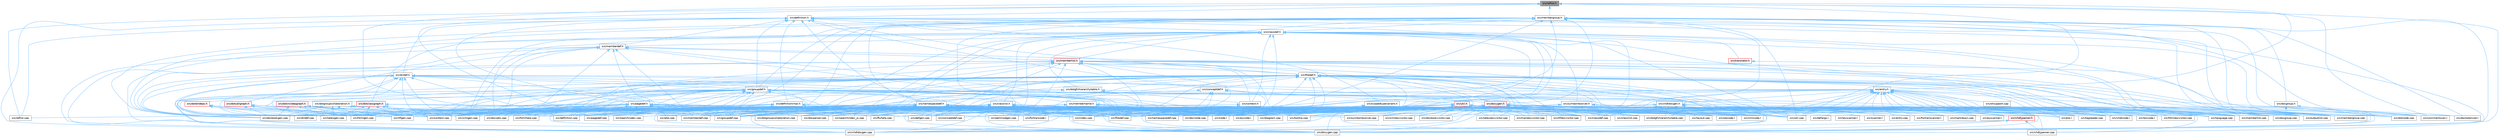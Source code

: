 digraph "src/reflist.h"
{
 // INTERACTIVE_SVG=YES
 // LATEX_PDF_SIZE
  bgcolor="transparent";
  edge [fontname=Helvetica,fontsize=10,labelfontname=Helvetica,labelfontsize=10];
  node [fontname=Helvetica,fontsize=10,shape=box,height=0.2,width=0.4];
  Node1 [label="src/reflist.h",height=0.2,width=0.4,color="gray40", fillcolor="grey60", style="filled", fontcolor="black",tooltip=" "];
  Node1 -> Node2 [dir="back",color="steelblue1",style="solid"];
  Node2 [label="src/commentscan.l",height=0.2,width=0.4,color="grey40", fillcolor="white", style="filled",URL="$d7/d5f/commentscan_8l.html",tooltip=" "];
  Node1 -> Node3 [dir="back",color="steelblue1",style="solid"];
  Node3 [label="src/definition.cpp",height=0.2,width=0.4,color="grey40", fillcolor="white", style="filled",URL="$d3/dea/definition_8cpp.html",tooltip=" "];
  Node1 -> Node4 [dir="back",color="steelblue1",style="solid"];
  Node4 [label="src/definition.h",height=0.2,width=0.4,color="grey40", fillcolor="white", style="filled",URL="$df/da1/definition_8h.html",tooltip=" "];
  Node4 -> Node5 [dir="back",color="steelblue1",style="solid"];
  Node5 [label="src/classdef.h",height=0.2,width=0.4,color="grey40", fillcolor="white", style="filled",URL="$d1/da6/classdef_8h.html",tooltip=" "];
  Node5 -> Node6 [dir="back",color="steelblue1",style="solid"];
  Node6 [label="src/classdef.cpp",height=0.2,width=0.4,color="grey40", fillcolor="white", style="filled",URL="$de/d89/classdef_8cpp.html",tooltip=" "];
  Node5 -> Node7 [dir="back",color="steelblue1",style="solid"];
  Node7 [label="src/classlist.h",height=0.2,width=0.4,color="grey40", fillcolor="white", style="filled",URL="$d2/df8/classlist_8h.html",tooltip=" "];
  Node7 -> Node6 [dir="back",color="steelblue1",style="solid"];
  Node7 -> Node8 [dir="back",color="steelblue1",style="solid"];
  Node8 [label="src/classlist.cpp",height=0.2,width=0.4,color="grey40", fillcolor="white", style="filled",URL="$d6/d10/classlist_8cpp.html",tooltip=" "];
  Node7 -> Node9 [dir="back",color="steelblue1",style="solid"];
  Node9 [label="src/code.l",height=0.2,width=0.4,color="grey40", fillcolor="white", style="filled",URL="$da/d1f/code_8l.html",tooltip=" "];
  Node7 -> Node10 [dir="back",color="steelblue1",style="solid"];
  Node10 [label="src/context.cpp",height=0.2,width=0.4,color="grey40", fillcolor="white", style="filled",URL="$db/d12/context_8cpp.html",tooltip=" "];
  Node7 -> Node11 [dir="back",color="steelblue1",style="solid"];
  Node11 [label="src/defgen.cpp",height=0.2,width=0.4,color="grey40", fillcolor="white", style="filled",URL="$d3/d17/defgen_8cpp.html",tooltip=" "];
  Node7 -> Node12 [dir="back",color="steelblue1",style="solid"];
  Node12 [label="src/diagram.cpp",height=0.2,width=0.4,color="grey40", fillcolor="white", style="filled",URL="$da/d0d/diagram_8cpp.html",tooltip=" "];
  Node7 -> Node13 [dir="back",color="steelblue1",style="solid"];
  Node13 [label="src/docbookgen.cpp",height=0.2,width=0.4,color="grey40", fillcolor="white", style="filled",URL="$d8/d29/docbookgen_8cpp.html",tooltip=" "];
  Node7 -> Node14 [dir="back",color="steelblue1",style="solid"];
  Node14 [label="src/docparser.cpp",height=0.2,width=0.4,color="grey40", fillcolor="white", style="filled",URL="$da/d17/docparser_8cpp.html",tooltip=" "];
  Node7 -> Node15 [dir="back",color="steelblue1",style="solid"];
  Node15 [label="src/dotgfxhierarchytable.cpp",height=0.2,width=0.4,color="grey40", fillcolor="white", style="filled",URL="$d4/d09/dotgfxhierarchytable_8cpp.html",tooltip=" "];
  Node7 -> Node16 [dir="back",color="steelblue1",style="solid"];
  Node16 [label="src/dotgroupcollaboration.cpp",height=0.2,width=0.4,color="grey40", fillcolor="white", style="filled",URL="$d1/d86/dotgroupcollaboration_8cpp.html",tooltip=" "];
  Node7 -> Node17 [dir="back",color="steelblue1",style="solid"];
  Node17 [label="src/doxygen.cpp",height=0.2,width=0.4,color="grey40", fillcolor="white", style="filled",URL="$dc/d98/doxygen_8cpp.html",tooltip=" "];
  Node7 -> Node18 [dir="back",color="steelblue1",style="solid"];
  Node18 [label="src/filedef.cpp",height=0.2,width=0.4,color="grey40", fillcolor="white", style="filled",URL="$d6/ddc/filedef_8cpp.html",tooltip=" "];
  Node7 -> Node19 [dir="back",color="steelblue1",style="solid"];
  Node19 [label="src/fortrancode.l",height=0.2,width=0.4,color="grey40", fillcolor="white", style="filled",URL="$d9/d5b/fortrancode_8l.html",tooltip=" "];
  Node7 -> Node20 [dir="back",color="steelblue1",style="solid"];
  Node20 [label="src/groupdef.cpp",height=0.2,width=0.4,color="grey40", fillcolor="white", style="filled",URL="$d6/d42/groupdef_8cpp.html",tooltip=" "];
  Node7 -> Node21 [dir="back",color="steelblue1",style="solid"];
  Node21 [label="src/index.cpp",height=0.2,width=0.4,color="grey40", fillcolor="white", style="filled",URL="$db/d14/index_8cpp.html",tooltip="This file contains functions for the various index pages."];
  Node7 -> Node22 [dir="back",color="steelblue1",style="solid"];
  Node22 [label="src/latexgen.cpp",height=0.2,width=0.4,color="grey40", fillcolor="white", style="filled",URL="$d4/d42/latexgen_8cpp.html",tooltip=" "];
  Node7 -> Node23 [dir="back",color="steelblue1",style="solid"];
  Node23 [label="src/namespacedef.cpp",height=0.2,width=0.4,color="grey40", fillcolor="white", style="filled",URL="$d7/d1c/namespacedef_8cpp.html",tooltip=" "];
  Node7 -> Node24 [dir="back",color="steelblue1",style="solid"];
  Node24 [label="src/perlmodgen.cpp",height=0.2,width=0.4,color="grey40", fillcolor="white", style="filled",URL="$de/dd0/perlmodgen_8cpp.html",tooltip=" "];
  Node7 -> Node25 [dir="back",color="steelblue1",style="solid"];
  Node25 [label="src/pycode.l",height=0.2,width=0.4,color="grey40", fillcolor="white", style="filled",URL="$d3/ded/pycode_8l.html",tooltip=" "];
  Node7 -> Node26 [dir="back",color="steelblue1",style="solid"];
  Node26 [label="src/rtfgen.cpp",height=0.2,width=0.4,color="grey40", fillcolor="white", style="filled",URL="$d0/d9c/rtfgen_8cpp.html",tooltip=" "];
  Node7 -> Node27 [dir="back",color="steelblue1",style="solid"];
  Node27 [label="src/searchindex_js.cpp",height=0.2,width=0.4,color="grey40", fillcolor="white", style="filled",URL="$d9/d2f/searchindex__js_8cpp.html",tooltip=" "];
  Node7 -> Node28 [dir="back",color="steelblue1",style="solid"];
  Node28 [label="src/util.cpp",height=0.2,width=0.4,color="grey40", fillcolor="white", style="filled",URL="$df/d2d/util_8cpp.html",tooltip=" "];
  Node7 -> Node29 [dir="back",color="steelblue1",style="solid"];
  Node29 [label="src/vhdldocgen.cpp",height=0.2,width=0.4,color="grey40", fillcolor="white", style="filled",URL="$de/dea/vhdldocgen_8cpp.html",tooltip=" "];
  Node7 -> Node30 [dir="back",color="steelblue1",style="solid"];
  Node30 [label="src/xmlgen.cpp",height=0.2,width=0.4,color="grey40", fillcolor="white", style="filled",URL="$d0/dc3/xmlgen_8cpp.html",tooltip=" "];
  Node5 -> Node31 [dir="back",color="steelblue1",style="solid"];
  Node31 [label="src/context.h",height=0.2,width=0.4,color="grey40", fillcolor="white", style="filled",URL="$dc/d1e/context_8h.html",tooltip=" "];
  Node31 -> Node10 [dir="back",color="steelblue1",style="solid"];
  Node31 -> Node17 [dir="back",color="steelblue1",style="solid"];
  Node5 -> Node12 [dir="back",color="steelblue1",style="solid"];
  Node5 -> Node13 [dir="back",color="steelblue1",style="solid"];
  Node5 -> Node32 [dir="back",color="steelblue1",style="solid"];
  Node32 [label="src/docsets.cpp",height=0.2,width=0.4,color="grey40", fillcolor="white", style="filled",URL="$d7/d8f/docsets_8cpp.html",tooltip=" "];
  Node5 -> Node33 [dir="back",color="steelblue1",style="solid"];
  Node33 [label="src/dotclassgraph.h",height=0.2,width=0.4,color="red", fillcolor="#FFF0F0", style="filled",URL="$d5/d04/dotclassgraph_8h.html",tooltip=" "];
  Node33 -> Node6 [dir="back",color="steelblue1",style="solid"];
  Node33 -> Node10 [dir="back",color="steelblue1",style="solid"];
  Node33 -> Node11 [dir="back",color="steelblue1",style="solid"];
  Node33 -> Node13 [dir="back",color="steelblue1",style="solid"];
  Node33 -> Node35 [dir="back",color="steelblue1",style="solid"];
  Node35 [label="src/htmlgen.cpp",height=0.2,width=0.4,color="grey40", fillcolor="white", style="filled",URL="$d8/d6e/htmlgen_8cpp.html",tooltip=" "];
  Node33 -> Node22 [dir="back",color="steelblue1",style="solid"];
  Node33 -> Node26 [dir="back",color="steelblue1",style="solid"];
  Node33 -> Node30 [dir="back",color="steelblue1",style="solid"];
  Node5 -> Node36 [dir="back",color="steelblue1",style="solid"];
  Node36 [label="src/dotgfxhierarchytable.h",height=0.2,width=0.4,color="grey40", fillcolor="white", style="filled",URL="$d2/de7/dotgfxhierarchytable_8h.html",tooltip=" "];
  Node36 -> Node10 [dir="back",color="steelblue1",style="solid"];
  Node36 -> Node31 [dir="back",color="steelblue1",style="solid"];
  Node36 -> Node15 [dir="back",color="steelblue1",style="solid"];
  Node36 -> Node35 [dir="back",color="steelblue1",style="solid"];
  Node36 -> Node21 [dir="back",color="steelblue1",style="solid"];
  Node5 -> Node37 [dir="back",color="steelblue1",style="solid"];
  Node37 [label="src/dotnode.cpp",height=0.2,width=0.4,color="grey40", fillcolor="white", style="filled",URL="$df/d58/dotnode_8cpp.html",tooltip=" "];
  Node5 -> Node18 [dir="back",color="steelblue1",style="solid"];
  Node5 -> Node38 [dir="back",color="steelblue1",style="solid"];
  Node38 [label="src/ftvhelp.cpp",height=0.2,width=0.4,color="grey40", fillcolor="white", style="filled",URL="$db/d41/ftvhelp_8cpp.html",tooltip=" "];
  Node5 -> Node20 [dir="back",color="steelblue1",style="solid"];
  Node5 -> Node39 [dir="back",color="steelblue1",style="solid"];
  Node39 [label="src/memberdef.h",height=0.2,width=0.4,color="grey40", fillcolor="white", style="filled",URL="$d4/d46/memberdef_8h.html",tooltip=" "];
  Node39 -> Node13 [dir="back",color="steelblue1",style="solid"];
  Node39 -> Node32 [dir="back",color="steelblue1",style="solid"];
  Node39 -> Node40 [dir="back",color="steelblue1",style="solid"];
  Node40 [label="src/dotcallgraph.h",height=0.2,width=0.4,color="red", fillcolor="#FFF0F0", style="filled",URL="$dc/dcf/dotcallgraph_8h.html",tooltip=" "];
  Node40 -> Node10 [dir="back",color="steelblue1",style="solid"];
  Node40 -> Node13 [dir="back",color="steelblue1",style="solid"];
  Node40 -> Node35 [dir="back",color="steelblue1",style="solid"];
  Node40 -> Node22 [dir="back",color="steelblue1",style="solid"];
  Node40 -> Node42 [dir="back",color="steelblue1",style="solid"];
  Node42 [label="src/memberdef.cpp",height=0.2,width=0.4,color="grey40", fillcolor="white", style="filled",URL="$d0/d72/memberdef_8cpp.html",tooltip=" "];
  Node40 -> Node26 [dir="back",color="steelblue1",style="solid"];
  Node39 -> Node18 [dir="back",color="steelblue1",style="solid"];
  Node39 -> Node43 [dir="back",color="steelblue1",style="solid"];
  Node43 [label="src/htmldocvisitor.cpp",height=0.2,width=0.4,color="grey40", fillcolor="white", style="filled",URL="$da/db0/htmldocvisitor_8cpp.html",tooltip=" "];
  Node39 -> Node44 [dir="back",color="steelblue1",style="solid"];
  Node44 [label="src/htmlhelp.cpp",height=0.2,width=0.4,color="grey40", fillcolor="white", style="filled",URL="$d3/d4b/htmlhelp_8cpp.html",tooltip=" "];
  Node39 -> Node42 [dir="back",color="steelblue1",style="solid"];
  Node39 -> Node45 [dir="back",color="steelblue1",style="solid"];
  Node45 [label="src/memberlist.h",height=0.2,width=0.4,color="red", fillcolor="#FFF0F0", style="filled",URL="$dd/d78/memberlist_8h.html",tooltip=" "];
  Node45 -> Node6 [dir="back",color="steelblue1",style="solid"];
  Node45 -> Node31 [dir="back",color="steelblue1",style="solid"];
  Node45 -> Node11 [dir="back",color="steelblue1",style="solid"];
  Node45 -> Node3 [dir="back",color="steelblue1",style="solid"];
  Node45 -> Node13 [dir="back",color="steelblue1",style="solid"];
  Node45 -> Node37 [dir="back",color="steelblue1",style="solid"];
  Node45 -> Node17 [dir="back",color="steelblue1",style="solid"];
  Node45 -> Node46 [dir="back",color="steelblue1",style="solid"];
  Node46 [label="src/doxygen.h",height=0.2,width=0.4,color="red", fillcolor="#FFF0F0", style="filled",URL="$d1/da1/doxygen_8h.html",tooltip=" "];
  Node46 -> Node6 [dir="back",color="steelblue1",style="solid"];
  Node46 -> Node8 [dir="back",color="steelblue1",style="solid"];
  Node46 -> Node9 [dir="back",color="steelblue1",style="solid"];
  Node46 -> Node2 [dir="back",color="steelblue1",style="solid"];
  Node46 -> Node48 [dir="back",color="steelblue1",style="solid"];
  Node48 [label="src/conceptdef.cpp",height=0.2,width=0.4,color="grey40", fillcolor="white", style="filled",URL="$d8/d0a/conceptdef_8cpp.html",tooltip=" "];
  Node46 -> Node10 [dir="back",color="steelblue1",style="solid"];
  Node46 -> Node11 [dir="back",color="steelblue1",style="solid"];
  Node46 -> Node3 [dir="back",color="steelblue1",style="solid"];
  Node46 -> Node12 [dir="back",color="steelblue1",style="solid"];
  Node46 -> Node49 [dir="back",color="steelblue1",style="solid"];
  Node49 [label="src/dirdef.cpp",height=0.2,width=0.4,color="grey40", fillcolor="white", style="filled",URL="$d8/d52/dirdef_8cpp.html",tooltip=" "];
  Node46 -> Node13 [dir="back",color="steelblue1",style="solid"];
  Node46 -> Node50 [dir="back",color="steelblue1",style="solid"];
  Node50 [label="src/docbookvisitor.cpp",height=0.2,width=0.4,color="grey40", fillcolor="white", style="filled",URL="$dc/d05/docbookvisitor_8cpp.html",tooltip=" "];
  Node46 -> Node51 [dir="back",color="steelblue1",style="solid"];
  Node51 [label="src/docgroup.cpp",height=0.2,width=0.4,color="grey40", fillcolor="white", style="filled",URL="$d3/d36/docgroup_8cpp.html",tooltip=" "];
  Node46 -> Node52 [dir="back",color="steelblue1",style="solid"];
  Node52 [label="src/docnode.cpp",height=0.2,width=0.4,color="grey40", fillcolor="white", style="filled",URL="$d0/d2b/docnode_8cpp.html",tooltip=" "];
  Node46 -> Node14 [dir="back",color="steelblue1",style="solid"];
  Node46 -> Node32 [dir="back",color="steelblue1",style="solid"];
  Node46 -> Node53 [dir="back",color="steelblue1",style="solid"];
  Node53 [label="src/doctokenizer.l",height=0.2,width=0.4,color="grey40", fillcolor="white", style="filled",URL="$d1/d39/doctokenizer_8l.html",tooltip=" "];
  Node46 -> Node15 [dir="back",color="steelblue1",style="solid"];
  Node46 -> Node16 [dir="back",color="steelblue1",style="solid"];
  Node46 -> Node37 [dir="back",color="steelblue1",style="solid"];
  Node46 -> Node17 [dir="back",color="steelblue1",style="solid"];
  Node46 -> Node67 [dir="back",color="steelblue1",style="solid"];
  Node67 [label="src/entry.cpp",height=0.2,width=0.4,color="grey40", fillcolor="white", style="filled",URL="$d2/dd2/entry_8cpp.html",tooltip=" "];
  Node46 -> Node18 [dir="back",color="steelblue1",style="solid"];
  Node46 -> Node19 [dir="back",color="steelblue1",style="solid"];
  Node46 -> Node69 [dir="back",color="steelblue1",style="solid"];
  Node69 [label="src/fortranscanner.l",height=0.2,width=0.4,color="grey40", fillcolor="white", style="filled",URL="$dd/d00/fortranscanner_8l.html",tooltip=" "];
  Node46 -> Node38 [dir="back",color="steelblue1",style="solid"];
  Node46 -> Node20 [dir="back",color="steelblue1",style="solid"];
  Node46 -> Node43 [dir="back",color="steelblue1",style="solid"];
  Node46 -> Node35 [dir="back",color="steelblue1",style="solid"];
  Node46 -> Node44 [dir="back",color="steelblue1",style="solid"];
  Node46 -> Node21 [dir="back",color="steelblue1",style="solid"];
  Node46 -> Node61 [dir="back",color="steelblue1",style="solid"];
  Node61 [label="src/latexdocvisitor.cpp",height=0.2,width=0.4,color="grey40", fillcolor="white", style="filled",URL="$d1/d4e/latexdocvisitor_8cpp.html",tooltip=" "];
  Node46 -> Node22 [dir="back",color="steelblue1",style="solid"];
  Node46 -> Node70 [dir="back",color="steelblue1",style="solid"];
  Node70 [label="src/layout.cpp",height=0.2,width=0.4,color="grey40", fillcolor="white", style="filled",URL="$db/d16/layout_8cpp.html",tooltip=" "];
  Node46 -> Node71 [dir="back",color="steelblue1",style="solid"];
  Node71 [label="src/lexcode.l",height=0.2,width=0.4,color="grey40", fillcolor="white", style="filled",URL="$d0/d7e/lexcode_8l.html",tooltip=" "];
  Node46 -> Node62 [dir="back",color="steelblue1",style="solid"];
  Node62 [label="src/mandocvisitor.cpp",height=0.2,width=0.4,color="grey40", fillcolor="white", style="filled",URL="$d8/dde/mandocvisitor_8cpp.html",tooltip=" "];
  Node46 -> Node74 [dir="back",color="steelblue1",style="solid"];
  Node74 [label="src/markdown.cpp",height=0.2,width=0.4,color="grey40", fillcolor="white", style="filled",URL="$de/d04/markdown_8cpp.html",tooltip=" "];
  Node46 -> Node42 [dir="back",color="steelblue1",style="solid"];
  Node46 -> Node75 [dir="back",color="steelblue1",style="solid"];
  Node75 [label="src/membergroup.cpp",height=0.2,width=0.4,color="grey40", fillcolor="white", style="filled",URL="$d6/d18/membergroup_8cpp.html",tooltip=" "];
  Node46 -> Node76 [dir="back",color="steelblue1",style="solid"];
  Node76 [label="src/memberlist.cpp",height=0.2,width=0.4,color="grey40", fillcolor="white", style="filled",URL="$d0/d14/memberlist_8cpp.html",tooltip=" "];
  Node46 -> Node23 [dir="back",color="steelblue1",style="solid"];
  Node46 -> Node80 [dir="back",color="steelblue1",style="solid"];
  Node80 [label="src/outputlist.cpp",height=0.2,width=0.4,color="grey40", fillcolor="white", style="filled",URL="$db/dd8/outputlist_8cpp.html",tooltip=" "];
  Node46 -> Node82 [dir="back",color="steelblue1",style="solid"];
  Node82 [label="src/pagedef.cpp",height=0.2,width=0.4,color="grey40", fillcolor="white", style="filled",URL="$d9/db4/pagedef_8cpp.html",tooltip=" "];
  Node46 -> Node24 [dir="back",color="steelblue1",style="solid"];
  Node46 -> Node88 [dir="back",color="steelblue1",style="solid"];
  Node88 [label="src/pre.l",height=0.2,width=0.4,color="grey40", fillcolor="white", style="filled",URL="$d0/da7/pre_8l.html",tooltip=" "];
  Node46 -> Node25 [dir="back",color="steelblue1",style="solid"];
  Node46 -> Node89 [dir="back",color="steelblue1",style="solid"];
  Node89 [label="src/pyscanner.l",height=0.2,width=0.4,color="grey40", fillcolor="white", style="filled",URL="$de/d2b/pyscanner_8l.html",tooltip=" "];
  Node46 -> Node90 [dir="back",color="steelblue1",style="solid"];
  Node90 [label="src/qhp.cpp",height=0.2,width=0.4,color="grey40", fillcolor="white", style="filled",URL="$d9/d45/qhp_8cpp.html",tooltip=" "];
  Node46 -> Node63 [dir="back",color="steelblue1",style="solid"];
  Node63 [label="src/rtfdocvisitor.cpp",height=0.2,width=0.4,color="grey40", fillcolor="white", style="filled",URL="$de/d9a/rtfdocvisitor_8cpp.html",tooltip=" "];
  Node46 -> Node26 [dir="back",color="steelblue1",style="solid"];
  Node46 -> Node91 [dir="back",color="steelblue1",style="solid"];
  Node91 [label="src/scanner.l",height=0.2,width=0.4,color="grey40", fillcolor="white", style="filled",URL="$da/d11/scanner_8l.html",tooltip=" "];
  Node46 -> Node92 [dir="back",color="steelblue1",style="solid"];
  Node92 [label="src/searchindex.cpp",height=0.2,width=0.4,color="grey40", fillcolor="white", style="filled",URL="$d7/d79/searchindex_8cpp.html",tooltip=" "];
  Node46 -> Node27 [dir="back",color="steelblue1",style="solid"];
  Node46 -> Node83 [dir="back",color="steelblue1",style="solid"];
  Node83 [label="src/sqlcode.l",height=0.2,width=0.4,color="grey40", fillcolor="white", style="filled",URL="$d2/dda/sqlcode_8l.html",tooltip=" "];
  Node46 -> Node93 [dir="back",color="steelblue1",style="solid"];
  Node93 [label="src/symbolresolver.cpp",height=0.2,width=0.4,color="grey40", fillcolor="white", style="filled",URL="$d2/d99/symbolresolver_8cpp.html",tooltip=" "];
  Node46 -> Node94 [dir="back",color="steelblue1",style="solid"];
  Node94 [label="src/tagreader.cpp",height=0.2,width=0.4,color="grey40", fillcolor="white", style="filled",URL="$d4/d7b/tagreader_8cpp.html",tooltip=" "];
  Node46 -> Node95 [dir="back",color="steelblue1",style="solid"];
  Node95 [label="src/tooltip.cpp",height=0.2,width=0.4,color="grey40", fillcolor="white", style="filled",URL="$d7/d56/tooltip_8cpp.html",tooltip=" "];
  Node46 -> Node28 [dir="back",color="steelblue1",style="solid"];
  Node46 -> Node84 [dir="back",color="steelblue1",style="solid"];
  Node84 [label="src/vhdlcode.l",height=0.2,width=0.4,color="grey40", fillcolor="white", style="filled",URL="$d5/d6a/vhdlcode_8l.html",tooltip=" "];
  Node46 -> Node29 [dir="back",color="steelblue1",style="solid"];
  Node46 -> Node85 [dir="back",color="steelblue1",style="solid"];
  Node85 [label="src/vhdljjparser.cpp",height=0.2,width=0.4,color="grey40", fillcolor="white", style="filled",URL="$d1/d86/vhdljjparser_8cpp.html",tooltip=" "];
  Node46 -> Node86 [dir="back",color="steelblue1",style="solid"];
  Node86 [label="src/xmlcode.l",height=0.2,width=0.4,color="grey40", fillcolor="white", style="filled",URL="$dc/dc1/xmlcode_8l.html",tooltip=" "];
  Node46 -> Node64 [dir="back",color="steelblue1",style="solid"];
  Node64 [label="src/xmldocvisitor.cpp",height=0.2,width=0.4,color="grey40", fillcolor="white", style="filled",URL="$dd/db6/xmldocvisitor_8cpp.html",tooltip=" "];
  Node46 -> Node30 [dir="back",color="steelblue1",style="solid"];
  Node45 -> Node18 [dir="back",color="steelblue1",style="solid"];
  Node45 -> Node96 [dir="back",color="steelblue1",style="solid"];
  Node96 [label="src/filedef.h",height=0.2,width=0.4,color="grey40", fillcolor="white", style="filled",URL="$d4/d3a/filedef_8h.html",tooltip=" "];
  Node96 -> Node6 [dir="back",color="steelblue1",style="solid"];
  Node96 -> Node9 [dir="back",color="steelblue1",style="solid"];
  Node96 -> Node97 [dir="back",color="steelblue1",style="solid"];
  Node97 [label="src/conceptdef.h",height=0.2,width=0.4,color="grey40", fillcolor="white", style="filled",URL="$da/df1/conceptdef_8h.html",tooltip=" "];
  Node97 -> Node48 [dir="back",color="steelblue1",style="solid"];
  Node97 -> Node17 [dir="back",color="steelblue1",style="solid"];
  Node97 -> Node18 [dir="back",color="steelblue1",style="solid"];
  Node97 -> Node23 [dir="back",color="steelblue1",style="solid"];
  Node97 -> Node98 [dir="back",color="steelblue1",style="solid"];
  Node98 [label="src/util.h",height=0.2,width=0.4,color="red", fillcolor="#FFF0F0", style="filled",URL="$d8/d3c/util_8h.html",tooltip="A bunch of utility functions."];
  Node98 -> Node6 [dir="back",color="steelblue1",style="solid"];
  Node98 -> Node8 [dir="back",color="steelblue1",style="solid"];
  Node98 -> Node9 [dir="back",color="steelblue1",style="solid"];
  Node98 -> Node2 [dir="back",color="steelblue1",style="solid"];
  Node98 -> Node48 [dir="back",color="steelblue1",style="solid"];
  Node98 -> Node10 [dir="back",color="steelblue1",style="solid"];
  Node98 -> Node101 [dir="back",color="steelblue1",style="solid"];
  Node101 [label="src/defargs.l",height=0.2,width=0.4,color="grey40", fillcolor="white", style="filled",URL="$de/df3/defargs_8l.html",tooltip=" "];
  Node98 -> Node11 [dir="back",color="steelblue1",style="solid"];
  Node98 -> Node3 [dir="back",color="steelblue1",style="solid"];
  Node98 -> Node12 [dir="back",color="steelblue1",style="solid"];
  Node98 -> Node49 [dir="back",color="steelblue1",style="solid"];
  Node98 -> Node13 [dir="back",color="steelblue1",style="solid"];
  Node98 -> Node50 [dir="back",color="steelblue1",style="solid"];
  Node98 -> Node51 [dir="back",color="steelblue1",style="solid"];
  Node98 -> Node52 [dir="back",color="steelblue1",style="solid"];
  Node98 -> Node14 [dir="back",color="steelblue1",style="solid"];
  Node98 -> Node32 [dir="back",color="steelblue1",style="solid"];
  Node98 -> Node15 [dir="back",color="steelblue1",style="solid"];
  Node98 -> Node16 [dir="back",color="steelblue1",style="solid"];
  Node98 -> Node37 [dir="back",color="steelblue1",style="solid"];
  Node98 -> Node17 [dir="back",color="steelblue1",style="solid"];
  Node98 -> Node67 [dir="back",color="steelblue1",style="solid"];
  Node98 -> Node18 [dir="back",color="steelblue1",style="solid"];
  Node98 -> Node19 [dir="back",color="steelblue1",style="solid"];
  Node98 -> Node69 [dir="back",color="steelblue1",style="solid"];
  Node98 -> Node38 [dir="back",color="steelblue1",style="solid"];
  Node98 -> Node20 [dir="back",color="steelblue1",style="solid"];
  Node98 -> Node43 [dir="back",color="steelblue1",style="solid"];
  Node98 -> Node35 [dir="back",color="steelblue1",style="solid"];
  Node98 -> Node44 [dir="back",color="steelblue1",style="solid"];
  Node98 -> Node21 [dir="back",color="steelblue1",style="solid"];
  Node98 -> Node106 [dir="back",color="steelblue1",style="solid"];
  Node106 [label="src/language.cpp",height=0.2,width=0.4,color="grey40", fillcolor="white", style="filled",URL="$d2/d48/language_8cpp.html",tooltip=" "];
  Node98 -> Node61 [dir="back",color="steelblue1",style="solid"];
  Node98 -> Node22 [dir="back",color="steelblue1",style="solid"];
  Node98 -> Node70 [dir="back",color="steelblue1",style="solid"];
  Node98 -> Node107 [dir="back",color="steelblue1",style="solid"];
  Node107 [label="src/lexscanner.l",height=0.2,width=0.4,color="grey40", fillcolor="white", style="filled",URL="$d4/d7d/lexscanner_8l.html",tooltip=" "];
  Node98 -> Node62 [dir="back",color="steelblue1",style="solid"];
  Node98 -> Node74 [dir="back",color="steelblue1",style="solid"];
  Node98 -> Node42 [dir="back",color="steelblue1",style="solid"];
  Node98 -> Node75 [dir="back",color="steelblue1",style="solid"];
  Node98 -> Node76 [dir="back",color="steelblue1",style="solid"];
  Node98 -> Node23 [dir="back",color="steelblue1",style="solid"];
  Node98 -> Node82 [dir="back",color="steelblue1",style="solid"];
  Node98 -> Node24 [dir="back",color="steelblue1",style="solid"];
  Node98 -> Node88 [dir="back",color="steelblue1",style="solid"];
  Node98 -> Node25 [dir="back",color="steelblue1",style="solid"];
  Node98 -> Node89 [dir="back",color="steelblue1",style="solid"];
  Node98 -> Node90 [dir="back",color="steelblue1",style="solid"];
  Node98 -> Node109 [dir="back",color="steelblue1",style="solid"];
  Node109 [label="src/reflist.cpp",height=0.2,width=0.4,color="grey40", fillcolor="white", style="filled",URL="$d4/d09/reflist_8cpp.html",tooltip=" "];
  Node98 -> Node63 [dir="back",color="steelblue1",style="solid"];
  Node98 -> Node26 [dir="back",color="steelblue1",style="solid"];
  Node98 -> Node91 [dir="back",color="steelblue1",style="solid"];
  Node98 -> Node92 [dir="back",color="steelblue1",style="solid"];
  Node98 -> Node27 [dir="back",color="steelblue1",style="solid"];
  Node98 -> Node83 [dir="back",color="steelblue1",style="solid"];
  Node98 -> Node93 [dir="back",color="steelblue1",style="solid"];
  Node98 -> Node94 [dir="back",color="steelblue1",style="solid"];
  Node98 -> Node95 [dir="back",color="steelblue1",style="solid"];
  Node98 -> Node28 [dir="back",color="steelblue1",style="solid"];
  Node98 -> Node84 [dir="back",color="steelblue1",style="solid"];
  Node98 -> Node29 [dir="back",color="steelblue1",style="solid"];
  Node98 -> Node85 [dir="back",color="steelblue1",style="solid"];
  Node98 -> Node113 [dir="back",color="steelblue1",style="solid"];
  Node113 [label="src/vhdljjparser.h",height=0.2,width=0.4,color="red", fillcolor="#FFF0F0", style="filled",URL="$d2/d55/vhdljjparser_8h.html",tooltip=" "];
  Node113 -> Node17 [dir="back",color="steelblue1",style="solid"];
  Node113 -> Node29 [dir="back",color="steelblue1",style="solid"];
  Node113 -> Node85 [dir="back",color="steelblue1",style="solid"];
  Node98 -> Node86 [dir="back",color="steelblue1",style="solid"];
  Node98 -> Node64 [dir="back",color="steelblue1",style="solid"];
  Node98 -> Node30 [dir="back",color="steelblue1",style="solid"];
  Node96 -> Node10 [dir="back",color="steelblue1",style="solid"];
  Node96 -> Node11 [dir="back",color="steelblue1",style="solid"];
  Node96 -> Node3 [dir="back",color="steelblue1",style="solid"];
  Node96 -> Node49 [dir="back",color="steelblue1",style="solid"];
  Node96 -> Node50 [dir="back",color="steelblue1",style="solid"];
  Node96 -> Node14 [dir="back",color="steelblue1",style="solid"];
  Node96 -> Node32 [dir="back",color="steelblue1",style="solid"];
  Node96 -> Node118 [dir="back",color="steelblue1",style="solid"];
  Node118 [label="src/dotincldepgraph.h",height=0.2,width=0.4,color="red", fillcolor="#FFF0F0", style="filled",URL="$dd/d8c/dotincldepgraph_8h.html",tooltip=" "];
  Node118 -> Node10 [dir="back",color="steelblue1",style="solid"];
  Node118 -> Node13 [dir="back",color="steelblue1",style="solid"];
  Node118 -> Node18 [dir="back",color="steelblue1",style="solid"];
  Node118 -> Node35 [dir="back",color="steelblue1",style="solid"];
  Node118 -> Node22 [dir="back",color="steelblue1",style="solid"];
  Node118 -> Node26 [dir="back",color="steelblue1",style="solid"];
  Node118 -> Node30 [dir="back",color="steelblue1",style="solid"];
  Node96 -> Node18 [dir="back",color="steelblue1",style="solid"];
  Node96 -> Node19 [dir="back",color="steelblue1",style="solid"];
  Node96 -> Node38 [dir="back",color="steelblue1",style="solid"];
  Node96 -> Node20 [dir="back",color="steelblue1",style="solid"];
  Node96 -> Node43 [dir="back",color="steelblue1",style="solid"];
  Node96 -> Node44 [dir="back",color="steelblue1",style="solid"];
  Node96 -> Node21 [dir="back",color="steelblue1",style="solid"];
  Node96 -> Node61 [dir="back",color="steelblue1",style="solid"];
  Node96 -> Node71 [dir="back",color="steelblue1",style="solid"];
  Node96 -> Node62 [dir="back",color="steelblue1",style="solid"];
  Node96 -> Node42 [dir="back",color="steelblue1",style="solid"];
  Node96 -> Node75 [dir="back",color="steelblue1",style="solid"];
  Node96 -> Node76 [dir="back",color="steelblue1",style="solid"];
  Node96 -> Node119 [dir="back",color="steelblue1",style="solid"];
  Node119 [label="src/namespacedef.h",height=0.2,width=0.4,color="grey40", fillcolor="white", style="filled",URL="$d7/d97/namespacedef_8h.html",tooltip=" "];
  Node119 -> Node6 [dir="back",color="steelblue1",style="solid"];
  Node119 -> Node9 [dir="back",color="steelblue1",style="solid"];
  Node119 -> Node48 [dir="back",color="steelblue1",style="solid"];
  Node119 -> Node10 [dir="back",color="steelblue1",style="solid"];
  Node119 -> Node11 [dir="back",color="steelblue1",style="solid"];
  Node119 -> Node3 [dir="back",color="steelblue1",style="solid"];
  Node119 -> Node13 [dir="back",color="steelblue1",style="solid"];
  Node119 -> Node52 [dir="back",color="steelblue1",style="solid"];
  Node119 -> Node14 [dir="back",color="steelblue1",style="solid"];
  Node119 -> Node32 [dir="back",color="steelblue1",style="solid"];
  Node119 -> Node16 [dir="back",color="steelblue1",style="solid"];
  Node119 -> Node17 [dir="back",color="steelblue1",style="solid"];
  Node119 -> Node18 [dir="back",color="steelblue1",style="solid"];
  Node119 -> Node19 [dir="back",color="steelblue1",style="solid"];
  Node119 -> Node20 [dir="back",color="steelblue1",style="solid"];
  Node119 -> Node21 [dir="back",color="steelblue1",style="solid"];
  Node119 -> Node22 [dir="back",color="steelblue1",style="solid"];
  Node119 -> Node42 [dir="back",color="steelblue1",style="solid"];
  Node119 -> Node75 [dir="back",color="steelblue1",style="solid"];
  Node119 -> Node76 [dir="back",color="steelblue1",style="solid"];
  Node119 -> Node23 [dir="back",color="steelblue1",style="solid"];
  Node119 -> Node82 [dir="back",color="steelblue1",style="solid"];
  Node119 -> Node24 [dir="back",color="steelblue1",style="solid"];
  Node119 -> Node25 [dir="back",color="steelblue1",style="solid"];
  Node119 -> Node26 [dir="back",color="steelblue1",style="solid"];
  Node119 -> Node27 [dir="back",color="steelblue1",style="solid"];
  Node119 -> Node93 [dir="back",color="steelblue1",style="solid"];
  Node119 -> Node28 [dir="back",color="steelblue1",style="solid"];
  Node119 -> Node29 [dir="back",color="steelblue1",style="solid"];
  Node119 -> Node30 [dir="back",color="steelblue1",style="solid"];
  Node96 -> Node88 [dir="back",color="steelblue1",style="solid"];
  Node96 -> Node25 [dir="back",color="steelblue1",style="solid"];
  Node96 -> Node63 [dir="back",color="steelblue1",style="solid"];
  Node96 -> Node92 [dir="back",color="steelblue1",style="solid"];
  Node96 -> Node83 [dir="back",color="steelblue1",style="solid"];
  Node96 -> Node94 [dir="back",color="steelblue1",style="solid"];
  Node96 -> Node95 [dir="back",color="steelblue1",style="solid"];
  Node96 -> Node28 [dir="back",color="steelblue1",style="solid"];
  Node96 -> Node84 [dir="back",color="steelblue1",style="solid"];
  Node96 -> Node86 [dir="back",color="steelblue1",style="solid"];
  Node96 -> Node64 [dir="back",color="steelblue1",style="solid"];
  Node45 -> Node20 [dir="back",color="steelblue1",style="solid"];
  Node45 -> Node21 [dir="back",color="steelblue1",style="solid"];
  Node45 -> Node42 [dir="back",color="steelblue1",style="solid"];
  Node45 -> Node75 [dir="back",color="steelblue1",style="solid"];
  Node45 -> Node76 [dir="back",color="steelblue1",style="solid"];
  Node45 -> Node23 [dir="back",color="steelblue1",style="solid"];
  Node45 -> Node24 [dir="back",color="steelblue1",style="solid"];
  Node45 -> Node28 [dir="back",color="steelblue1",style="solid"];
  Node45 -> Node29 [dir="back",color="steelblue1",style="solid"];
  Node45 -> Node30 [dir="back",color="steelblue1",style="solid"];
  Node39 -> Node120 [dir="back",color="steelblue1",style="solid"];
  Node120 [label="src/membername.h",height=0.2,width=0.4,color="grey40", fillcolor="white", style="filled",URL="$d7/dfc/membername_8h.html",tooltip=" "];
  Node120 -> Node6 [dir="back",color="steelblue1",style="solid"];
  Node120 -> Node9 [dir="back",color="steelblue1",style="solid"];
  Node120 -> Node10 [dir="back",color="steelblue1",style="solid"];
  Node120 -> Node13 [dir="back",color="steelblue1",style="solid"];
  Node120 -> Node17 [dir="back",color="steelblue1",style="solid"];
  Node120 -> Node19 [dir="back",color="steelblue1",style="solid"];
  Node120 -> Node20 [dir="back",color="steelblue1",style="solid"];
  Node120 -> Node42 [dir="back",color="steelblue1",style="solid"];
  Node120 -> Node23 [dir="back",color="steelblue1",style="solid"];
  Node120 -> Node24 [dir="back",color="steelblue1",style="solid"];
  Node120 -> Node25 [dir="back",color="steelblue1",style="solid"];
  Node120 -> Node27 [dir="back",color="steelblue1",style="solid"];
  Node120 -> Node83 [dir="back",color="steelblue1",style="solid"];
  Node120 -> Node28 [dir="back",color="steelblue1",style="solid"];
  Node120 -> Node84 [dir="back",color="steelblue1",style="solid"];
  Node120 -> Node29 [dir="back",color="steelblue1",style="solid"];
  Node120 -> Node86 [dir="back",color="steelblue1",style="solid"];
  Node120 -> Node30 [dir="back",color="steelblue1",style="solid"];
  Node39 -> Node90 [dir="back",color="steelblue1",style="solid"];
  Node39 -> Node29 [dir="back",color="steelblue1",style="solid"];
  Node39 -> Node30 [dir="back",color="steelblue1",style="solid"];
  Node5 -> Node75 [dir="back",color="steelblue1",style="solid"];
  Node5 -> Node76 [dir="back",color="steelblue1",style="solid"];
  Node5 -> Node23 [dir="back",color="steelblue1",style="solid"];
  Node5 -> Node24 [dir="back",color="steelblue1",style="solid"];
  Node5 -> Node27 [dir="back",color="steelblue1",style="solid"];
  Node5 -> Node121 [dir="back",color="steelblue1",style="solid"];
  Node121 [label="src/symbolresolver.h",height=0.2,width=0.4,color="grey40", fillcolor="white", style="filled",URL="$d9/db2/symbolresolver_8h.html",tooltip=" "];
  Node121 -> Node6 [dir="back",color="steelblue1",style="solid"];
  Node121 -> Node9 [dir="back",color="steelblue1",style="solid"];
  Node121 -> Node17 [dir="back",color="steelblue1",style="solid"];
  Node121 -> Node25 [dir="back",color="steelblue1",style="solid"];
  Node121 -> Node93 [dir="back",color="steelblue1",style="solid"];
  Node121 -> Node28 [dir="back",color="steelblue1",style="solid"];
  Node5 -> Node122 [dir="back",color="steelblue1",style="solid"];
  Node122 [label="src/translator.h",height=0.2,width=0.4,color="red", fillcolor="#FFF0F0", style="filled",URL="$d9/df1/translator_8h.html",tooltip=" "];
  Node122 -> Node106 [dir="back",color="steelblue1",style="solid"];
  Node5 -> Node28 [dir="back",color="steelblue1",style="solid"];
  Node5 -> Node84 [dir="back",color="steelblue1",style="solid"];
  Node4 -> Node97 [dir="back",color="steelblue1",style="solid"];
  Node4 -> Node126 [dir="back",color="steelblue1",style="solid"];
  Node126 [label="src/definitionimpl.h",height=0.2,width=0.4,color="grey40", fillcolor="white", style="filled",URL="$d2/dab/definitionimpl_8h.html",tooltip=" "];
  Node126 -> Node6 [dir="back",color="steelblue1",style="solid"];
  Node126 -> Node48 [dir="back",color="steelblue1",style="solid"];
  Node126 -> Node3 [dir="back",color="steelblue1",style="solid"];
  Node126 -> Node49 [dir="back",color="steelblue1",style="solid"];
  Node126 -> Node18 [dir="back",color="steelblue1",style="solid"];
  Node126 -> Node20 [dir="back",color="steelblue1",style="solid"];
  Node126 -> Node42 [dir="back",color="steelblue1",style="solid"];
  Node126 -> Node23 [dir="back",color="steelblue1",style="solid"];
  Node126 -> Node82 [dir="back",color="steelblue1",style="solid"];
  Node4 -> Node127 [dir="back",color="steelblue1",style="solid"];
  Node127 [label="src/dirdef.h",height=0.2,width=0.4,color="grey40", fillcolor="white", style="filled",URL="$d6/d15/dirdef_8h.html",tooltip=" "];
  Node127 -> Node10 [dir="back",color="steelblue1",style="solid"];
  Node127 -> Node3 [dir="back",color="steelblue1",style="solid"];
  Node127 -> Node49 [dir="back",color="steelblue1",style="solid"];
  Node127 -> Node13 [dir="back",color="steelblue1",style="solid"];
  Node127 -> Node128 [dir="back",color="steelblue1",style="solid"];
  Node128 [label="src/dotdirdeps.h",height=0.2,width=0.4,color="red", fillcolor="#FFF0F0", style="filled",URL="$d3/dcf/dotdirdeps_8h.html",tooltip=" "];
  Node128 -> Node10 [dir="back",color="steelblue1",style="solid"];
  Node128 -> Node49 [dir="back",color="steelblue1",style="solid"];
  Node128 -> Node13 [dir="back",color="steelblue1",style="solid"];
  Node128 -> Node35 [dir="back",color="steelblue1",style="solid"];
  Node128 -> Node22 [dir="back",color="steelblue1",style="solid"];
  Node128 -> Node26 [dir="back",color="steelblue1",style="solid"];
  Node127 -> Node17 [dir="back",color="steelblue1",style="solid"];
  Node127 -> Node46 [dir="back",color="steelblue1",style="solid"];
  Node127 -> Node18 [dir="back",color="steelblue1",style="solid"];
  Node127 -> Node20 [dir="back",color="steelblue1",style="solid"];
  Node127 -> Node129 [dir="back",color="steelblue1",style="solid"];
  Node129 [label="src/groupdef.h",height=0.2,width=0.4,color="grey40", fillcolor="white", style="filled",URL="$d1/de6/groupdef_8h.html",tooltip=" "];
  Node129 -> Node6 [dir="back",color="steelblue1",style="solid"];
  Node129 -> Node8 [dir="back",color="steelblue1",style="solid"];
  Node129 -> Node9 [dir="back",color="steelblue1",style="solid"];
  Node129 -> Node10 [dir="back",color="steelblue1",style="solid"];
  Node129 -> Node3 [dir="back",color="steelblue1",style="solid"];
  Node129 -> Node13 [dir="back",color="steelblue1",style="solid"];
  Node129 -> Node52 [dir="back",color="steelblue1",style="solid"];
  Node129 -> Node14 [dir="back",color="steelblue1",style="solid"];
  Node129 -> Node32 [dir="back",color="steelblue1",style="solid"];
  Node129 -> Node130 [dir="back",color="steelblue1",style="solid"];
  Node130 [label="src/dotgroupcollaboration.h",height=0.2,width=0.4,color="grey40", fillcolor="white", style="filled",URL="$d7/d99/dotgroupcollaboration_8h.html",tooltip=" "];
  Node130 -> Node10 [dir="back",color="steelblue1",style="solid"];
  Node130 -> Node13 [dir="back",color="steelblue1",style="solid"];
  Node130 -> Node16 [dir="back",color="steelblue1",style="solid"];
  Node130 -> Node20 [dir="back",color="steelblue1",style="solid"];
  Node130 -> Node35 [dir="back",color="steelblue1",style="solid"];
  Node130 -> Node22 [dir="back",color="steelblue1",style="solid"];
  Node129 -> Node17 [dir="back",color="steelblue1",style="solid"];
  Node129 -> Node18 [dir="back",color="steelblue1",style="solid"];
  Node129 -> Node19 [dir="back",color="steelblue1",style="solid"];
  Node129 -> Node20 [dir="back",color="steelblue1",style="solid"];
  Node129 -> Node44 [dir="back",color="steelblue1",style="solid"];
  Node129 -> Node21 [dir="back",color="steelblue1",style="solid"];
  Node129 -> Node22 [dir="back",color="steelblue1",style="solid"];
  Node129 -> Node42 [dir="back",color="steelblue1",style="solid"];
  Node129 -> Node75 [dir="back",color="steelblue1",style="solid"];
  Node129 -> Node76 [dir="back",color="steelblue1",style="solid"];
  Node129 -> Node82 [dir="back",color="steelblue1",style="solid"];
  Node129 -> Node24 [dir="back",color="steelblue1",style="solid"];
  Node129 -> Node25 [dir="back",color="steelblue1",style="solid"];
  Node129 -> Node90 [dir="back",color="steelblue1",style="solid"];
  Node129 -> Node26 [dir="back",color="steelblue1",style="solid"];
  Node129 -> Node92 [dir="back",color="steelblue1",style="solid"];
  Node129 -> Node27 [dir="back",color="steelblue1",style="solid"];
  Node129 -> Node28 [dir="back",color="steelblue1",style="solid"];
  Node129 -> Node29 [dir="back",color="steelblue1",style="solid"];
  Node129 -> Node30 [dir="back",color="steelblue1",style="solid"];
  Node127 -> Node35 [dir="back",color="steelblue1",style="solid"];
  Node127 -> Node21 [dir="back",color="steelblue1",style="solid"];
  Node127 -> Node22 [dir="back",color="steelblue1",style="solid"];
  Node127 -> Node26 [dir="back",color="steelblue1",style="solid"];
  Node127 -> Node28 [dir="back",color="steelblue1",style="solid"];
  Node127 -> Node30 [dir="back",color="steelblue1",style="solid"];
  Node4 -> Node53 [dir="back",color="steelblue1",style="solid"];
  Node4 -> Node96 [dir="back",color="steelblue1",style="solid"];
  Node4 -> Node129 [dir="back",color="steelblue1",style="solid"];
  Node4 -> Node39 [dir="back",color="steelblue1",style="solid"];
  Node4 -> Node119 [dir="back",color="steelblue1",style="solid"];
  Node4 -> Node80 [dir="back",color="steelblue1",style="solid"];
  Node4 -> Node131 [dir="back",color="steelblue1",style="solid"];
  Node131 [label="src/pagedef.h",height=0.2,width=0.4,color="grey40", fillcolor="white", style="filled",URL="$dd/d66/pagedef_8h.html",tooltip=" "];
  Node131 -> Node10 [dir="back",color="steelblue1",style="solid"];
  Node131 -> Node3 [dir="back",color="steelblue1",style="solid"];
  Node131 -> Node13 [dir="back",color="steelblue1",style="solid"];
  Node131 -> Node52 [dir="back",color="steelblue1",style="solid"];
  Node131 -> Node14 [dir="back",color="steelblue1",style="solid"];
  Node131 -> Node16 [dir="back",color="steelblue1",style="solid"];
  Node131 -> Node17 [dir="back",color="steelblue1",style="solid"];
  Node131 -> Node38 [dir="back",color="steelblue1",style="solid"];
  Node131 -> Node20 [dir="back",color="steelblue1",style="solid"];
  Node131 -> Node35 [dir="back",color="steelblue1",style="solid"];
  Node131 -> Node21 [dir="back",color="steelblue1",style="solid"];
  Node131 -> Node22 [dir="back",color="steelblue1",style="solid"];
  Node131 -> Node82 [dir="back",color="steelblue1",style="solid"];
  Node131 -> Node24 [dir="back",color="steelblue1",style="solid"];
  Node131 -> Node26 [dir="back",color="steelblue1",style="solid"];
  Node131 -> Node92 [dir="back",color="steelblue1",style="solid"];
  Node131 -> Node27 [dir="back",color="steelblue1",style="solid"];
  Node131 -> Node28 [dir="back",color="steelblue1",style="solid"];
  Node131 -> Node30 [dir="back",color="steelblue1",style="solid"];
  Node4 -> Node109 [dir="back",color="steelblue1",style="solid"];
  Node4 -> Node132 [dir="back",color="steelblue1",style="solid"];
  Node132 [label="src/scopedtypevariant.h",height=0.2,width=0.4,color="grey40", fillcolor="white", style="filled",URL="$d7/d7a/scopedtypevariant_8h.html",tooltip=" "];
  Node132 -> Node9 [dir="back",color="steelblue1",style="solid"];
  Node132 -> Node25 [dir="back",color="steelblue1",style="solid"];
  Node4 -> Node95 [dir="back",color="steelblue1",style="solid"];
  Node4 -> Node29 [dir="back",color="steelblue1",style="solid"];
  Node4 -> Node85 [dir="back",color="steelblue1",style="solid"];
  Node1 -> Node17 [dir="back",color="steelblue1",style="solid"];
  Node1 -> Node133 [dir="back",color="steelblue1",style="solid"];
  Node133 [label="src/entry.h",height=0.2,width=0.4,color="grey40", fillcolor="white", style="filled",URL="$d1/dc6/entry_8h.html",tooltip=" "];
  Node133 -> Node6 [dir="back",color="steelblue1",style="solid"];
  Node133 -> Node9 [dir="back",color="steelblue1",style="solid"];
  Node133 -> Node2 [dir="back",color="steelblue1",style="solid"];
  Node133 -> Node101 [dir="back",color="steelblue1",style="solid"];
  Node133 -> Node51 [dir="back",color="steelblue1",style="solid"];
  Node133 -> Node17 [dir="back",color="steelblue1",style="solid"];
  Node133 -> Node67 [dir="back",color="steelblue1",style="solid"];
  Node133 -> Node18 [dir="back",color="steelblue1",style="solid"];
  Node133 -> Node69 [dir="back",color="steelblue1",style="solid"];
  Node133 -> Node20 [dir="back",color="steelblue1",style="solid"];
  Node133 -> Node107 [dir="back",color="steelblue1",style="solid"];
  Node133 -> Node74 [dir="back",color="steelblue1",style="solid"];
  Node133 -> Node75 [dir="back",color="steelblue1",style="solid"];
  Node133 -> Node88 [dir="back",color="steelblue1",style="solid"];
  Node133 -> Node25 [dir="back",color="steelblue1",style="solid"];
  Node133 -> Node89 [dir="back",color="steelblue1",style="solid"];
  Node133 -> Node91 [dir="back",color="steelblue1",style="solid"];
  Node133 -> Node83 [dir="back",color="steelblue1",style="solid"];
  Node133 -> Node134 [dir="back",color="steelblue1",style="solid"];
  Node134 [label="src/stlsupport.cpp",height=0.2,width=0.4,color="grey40", fillcolor="white", style="filled",URL="$d9/da1/stlsupport_8cpp.html",tooltip=" "];
  Node133 -> Node94 [dir="back",color="steelblue1",style="solid"];
  Node133 -> Node28 [dir="back",color="steelblue1",style="solid"];
  Node133 -> Node84 [dir="back",color="steelblue1",style="solid"];
  Node133 -> Node135 [dir="back",color="steelblue1",style="solid"];
  Node135 [label="src/vhdldocgen.h",height=0.2,width=0.4,color="grey40", fillcolor="white", style="filled",URL="$dd/dec/vhdldocgen_8h.html",tooltip=" "];
  Node135 -> Node6 [dir="back",color="steelblue1",style="solid"];
  Node135 -> Node8 [dir="back",color="steelblue1",style="solid"];
  Node135 -> Node10 [dir="back",color="steelblue1",style="solid"];
  Node135 -> Node3 [dir="back",color="steelblue1",style="solid"];
  Node135 -> Node52 [dir="back",color="steelblue1",style="solid"];
  Node135 -> Node15 [dir="back",color="steelblue1",style="solid"];
  Node135 -> Node17 [dir="back",color="steelblue1",style="solid"];
  Node135 -> Node18 [dir="back",color="steelblue1",style="solid"];
  Node135 -> Node20 [dir="back",color="steelblue1",style="solid"];
  Node135 -> Node43 [dir="back",color="steelblue1",style="solid"];
  Node135 -> Node35 [dir="back",color="steelblue1",style="solid"];
  Node135 -> Node21 [dir="back",color="steelblue1",style="solid"];
  Node135 -> Node106 [dir="back",color="steelblue1",style="solid"];
  Node135 -> Node70 [dir="back",color="steelblue1",style="solid"];
  Node135 -> Node42 [dir="back",color="steelblue1",style="solid"];
  Node135 -> Node76 [dir="back",color="steelblue1",style="solid"];
  Node135 -> Node23 [dir="back",color="steelblue1",style="solid"];
  Node135 -> Node80 [dir="back",color="steelblue1",style="solid"];
  Node135 -> Node26 [dir="back",color="steelblue1",style="solid"];
  Node135 -> Node84 [dir="back",color="steelblue1",style="solid"];
  Node135 -> Node29 [dir="back",color="steelblue1",style="solid"];
  Node135 -> Node85 [dir="back",color="steelblue1",style="solid"];
  Node135 -> Node113 [dir="back",color="steelblue1",style="solid"];
  Node133 -> Node113 [dir="back",color="steelblue1",style="solid"];
  Node133 -> Node86 [dir="back",color="steelblue1",style="solid"];
  Node1 -> Node136 [dir="back",color="steelblue1",style="solid"];
  Node136 [label="src/membergroup.h",height=0.2,width=0.4,color="grey40", fillcolor="white", style="filled",URL="$d9/d11/membergroup_8h.html",tooltip=" "];
  Node136 -> Node6 [dir="back",color="steelblue1",style="solid"];
  Node136 -> Node5 [dir="back",color="steelblue1",style="solid"];
  Node136 -> Node13 [dir="back",color="steelblue1",style="solid"];
  Node136 -> Node137 [dir="back",color="steelblue1",style="solid"];
  Node137 [label="src/docgroup.h",height=0.2,width=0.4,color="grey40", fillcolor="white", style="filled",URL="$d4/d32/docgroup_8h.html",tooltip=" "];
  Node137 -> Node2 [dir="back",color="steelblue1",style="solid"];
  Node137 -> Node51 [dir="back",color="steelblue1",style="solid"];
  Node136 -> Node53 [dir="back",color="steelblue1",style="solid"];
  Node136 -> Node37 [dir="back",color="steelblue1",style="solid"];
  Node136 -> Node17 [dir="back",color="steelblue1",style="solid"];
  Node136 -> Node46 [dir="back",color="steelblue1",style="solid"];
  Node136 -> Node18 [dir="back",color="steelblue1",style="solid"];
  Node136 -> Node20 [dir="back",color="steelblue1",style="solid"];
  Node136 -> Node129 [dir="back",color="steelblue1",style="solid"];
  Node136 -> Node42 [dir="back",color="steelblue1",style="solid"];
  Node136 -> Node75 [dir="back",color="steelblue1",style="solid"];
  Node136 -> Node76 [dir="back",color="steelblue1",style="solid"];
  Node136 -> Node45 [dir="back",color="steelblue1",style="solid"];
  Node136 -> Node23 [dir="back",color="steelblue1",style="solid"];
  Node136 -> Node119 [dir="back",color="steelblue1",style="solid"];
  Node136 -> Node24 [dir="back",color="steelblue1",style="solid"];
  Node136 -> Node28 [dir="back",color="steelblue1",style="solid"];
  Node136 -> Node29 [dir="back",color="steelblue1",style="solid"];
  Node136 -> Node30 [dir="back",color="steelblue1",style="solid"];
  Node1 -> Node82 [dir="back",color="steelblue1",style="solid"];
  Node1 -> Node109 [dir="back",color="steelblue1",style="solid"];
  Node1 -> Node28 [dir="back",color="steelblue1",style="solid"];
}
